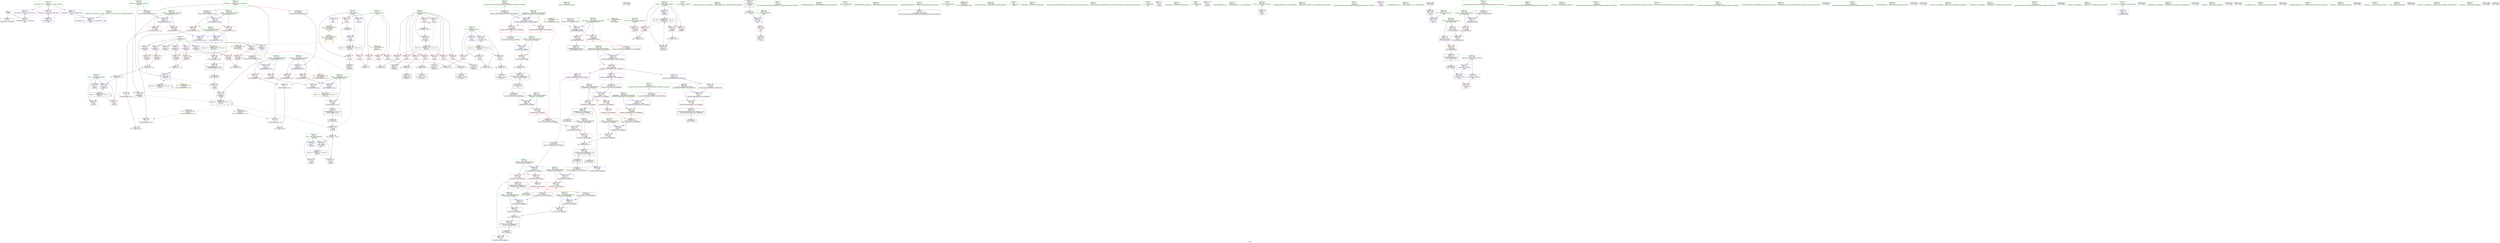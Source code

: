 digraph "SVFG" {
	label="SVFG";

	Node0x55816fcef150 [shape=record,color=grey,label="{NodeID: 0\nNullPtr}"];
	Node0x55816fcef150 -> Node0x55816fd12ad0[style=solid];
	Node0x55816fcef150 -> Node0x55816fd13f40[style=solid];
	Node0x55816fd240e0 [shape=record,color=grey,label="{NodeID: 360\n133 = Binary(128, 132, )\n}"];
	Node0x55816fd240e0 -> Node0x55816fd23f60[style=solid];
	Node0x55816fd135c0 [shape=record,color=red,label="{NodeID: 194\n428\<--422\n\<--__a.addr\n_ZStoRRSt13_Ios_FmtflagsS_\n}"];
	Node0x55816fd135c0 -> Node0x55816fd13830[style=solid];
	Node0x55816fd0fdf0 [shape=record,color=purple,label="{NodeID: 111\n104\<--11\narrayidx9\<--x\n_Z5solvev\n}"];
	Node0x55816fd0fdf0 -> Node0x55816fd17230[style=solid];
	Node0x55816fd0e7e0 [shape=record,color=green,label="{NodeID: 28\n55\<--56\nmaxReduce\<--maxReduce_field_insensitive\n_Z5solvev\n|{|<s2>5|<s3>6}}"];
	Node0x55816fd0e7e0 -> Node0x55816fd141e0[style=solid];
	Node0x55816fd0e7e0 -> Node0x55816fd145f0[style=solid];
	Node0x55816fd0e7e0:s2 -> Node0x55816fd534a0[style=solid,color=red];
	Node0x55816fd0e7e0:s3 -> Node0x55816fd53220[style=solid,color=red];
	Node0x55816fd1aac0 [shape=record,color=black,label="{NodeID: 388\nMR_14V_2 = PHI(MR_14V_4, MR_14V_1, )\npts\{62 \}\n}"];
	Node0x55816fd1aac0 -> Node0x55816fd14520[style=dashed];
	Node0x55816fd1aac0 -> Node0x55816fd1aac0[style=dashed];
	Node0x55816fd14d40 [shape=record,color=blue,label="{NodeID: 222\n190\<--207\nretval\<--\n_ZSt3maxIxERKT_S2_S2_\n}"];
	Node0x55816fd14d40 -> Node0x55816fd196c0[style=dashed];
	Node0x55816fd167a0 [shape=record,color=red,label="{NodeID: 139\n86\<--57\n\<--i\n_Z5solvev\n}"];
	Node0x55816fd167a0 -> Node0x55816fd24e60[style=solid];
	Node0x55816fd110d0 [shape=record,color=green,label="{NodeID: 56\n293\<--294\nclock\<--clock_field_insensitive\n}"];
	Node0x55816fd518e0 [shape=record,color=black,label="{NodeID: 499\n314 = PHI()\n}"];
	Node0x55816fd3a7a0 [shape=record,color=yellow,style=double,label="{NodeID: 416\n36V_1 = ENCHI(MR_36V_0)\npts\{252 \}\nFun[_Z4MAINv]}"];
	Node0x55816fd3a7a0 -> Node0x55816fd18340[style=dashed];
	Node0x55816fd1e290 [shape=record,color=blue,label="{NodeID: 250\n455\<--452\n__b.addr\<--__b\n_ZStorSt13_Ios_FmtflagsS_\n}"];
	Node0x55816fd1e290 -> Node0x55816fd13b70[style=dashed];
	Node0x55816fd17e60 [shape=record,color=red,label="{NodeID: 167\n225\<--217\n\<--__a.addr\n_ZSt3minIxERKT_S2_S2_\n}"];
	Node0x55816fd17e60 -> Node0x55816fd18270[style=solid];
	Node0x55816fd129d0 [shape=record,color=green,label="{NodeID: 84\n23\<--463\n_GLOBAL__sub_I_cgy4ever_0_1.cpp\<--_GLOBAL__sub_I_cgy4ever_0_1.cpp_field_insensitive\n}"];
	Node0x55816fd129d0 -> Node0x55816fd13e40[style=solid];
	Node0x55816fd0c680 [shape=record,color=green,label="{NodeID: 1\n7\<--1\n__dso_handle\<--dummyObj\nGlob }"];
	Node0x55816fd24260 [shape=record,color=grey,label="{NodeID: 361\n102 = Binary(101, 73, )\n}"];
	Node0x55816fd24260 -> Node0x55816fd12f40[style=solid];
	Node0x55816fd13690 [shape=record,color=red,label="{NodeID: 195\n434\<--422\n\<--__a.addr\n_ZStoRRSt13_Ios_FmtflagsS_\n}"];
	Node0x55816fd13690 -> Node0x55816fd10930[style=solid];
	Node0x55816fd13690 -> Node0x55816fd1df50[style=solid];
	Node0x55816fd0fec0 [shape=record,color=purple,label="{NodeID: 112\n111\<--11\narrayidx13\<--x\n_Z5solvev\n}"];
	Node0x55816fd0fec0 -> Node0x55816fd17300[style=solid];
	Node0x55816fd0e8b0 [shape=record,color=green,label="{NodeID: 29\n57\<--58\ni\<--i_field_insensitive\n_Z5solvev\n}"];
	Node0x55816fd0e8b0 -> Node0x55816fd16600[style=solid];
	Node0x55816fd0e8b0 -> Node0x55816fd166d0[style=solid];
	Node0x55816fd0e8b0 -> Node0x55816fd167a0[style=solid];
	Node0x55816fd0e8b0 -> Node0x55816fd142b0[style=solid];
	Node0x55816fd0e8b0 -> Node0x55816fd14380[style=solid];
	Node0x55816fd1afc0 [shape=record,color=black,label="{NodeID: 389\nMR_10V_3 = PHI(MR_10V_4, MR_10V_2, )\npts\{58 \}\n}"];
	Node0x55816fd1afc0 -> Node0x55816fd16600[style=dashed];
	Node0x55816fd1afc0 -> Node0x55816fd166d0[style=dashed];
	Node0x55816fd1afc0 -> Node0x55816fd167a0[style=dashed];
	Node0x55816fd1afc0 -> Node0x55816fd14380[style=dashed];
	Node0x55816fd14e10 [shape=record,color=blue,label="{NodeID: 223\n217\<--213\n__a.addr\<--__a\n_ZSt3minIxERKT_S2_S2_\n}"];
	Node0x55816fd14e10 -> Node0x55816fd17e60[style=dashed];
	Node0x55816fd14e10 -> Node0x55816fd17f30[style=dashed];
	Node0x55816fd16870 [shape=record,color=red,label="{NodeID: 140\n93\<--59\n\<--i2\n_Z5solvev\n}"];
	Node0x55816fd16870 -> Node0x55816fd258e0[style=solid];
	Node0x55816fd111d0 [shape=record,color=green,label="{NodeID: 57\n299\<--300\n_ZNSt8ios_base15sync_with_stdioEb\<--_ZNSt8ios_base15sync_with_stdioEb_field_insensitive\n}"];
	Node0x55816fd519b0 [shape=record,color=black,label="{NodeID: 500\n317 = PHI(250, )\n}"];
	Node0x55816fd519b0 -> Node0x55816fd1d3f0[style=solid];
	Node0x55816fd17f30 [shape=record,color=red,label="{NodeID: 168\n232\<--217\n\<--__a.addr\n_ZSt3minIxERKT_S2_S2_\n}"];
	Node0x55816fd17f30 -> Node0x55816fd15080[style=solid];
	Node0x55816fd12ad0 [shape=record,color=black,label="{NodeID: 85\n2\<--3\ndummyVal\<--dummyVal\n}"];
	Node0x55816fd0c710 [shape=record,color=green,label="{NodeID: 2\n9\<--1\n\<--dummyObj\nCan only get source location for instruction, argument, global var or function.}"];
	Node0x55816fd243e0 [shape=record,color=grey,label="{NodeID: 362\n158 = Binary(157, 156, )\n}"];
	Node0x55816fd243e0 -> Node0x55816fd14930[style=solid];
	Node0x55816fd13760 [shape=record,color=red,label="{NodeID: 196\n430\<--424\n\<--__b.addr\n_ZStoRRSt13_Ios_FmtflagsS_\n|{<s0>28}}"];
	Node0x55816fd13760:s0 -> Node0x55816fd52fa0[style=solid,color=red];
	Node0x55816fd0ff90 [shape=record,color=purple,label="{NodeID: 113\n115\<--11\narrayidx15\<--x\n_Z5solvev\n}"];
	Node0x55816fd0ff90 -> Node0x55816fd173d0[style=solid];
	Node0x55816fd0e980 [shape=record,color=green,label="{NodeID: 30\n59\<--60\ni2\<--i2_field_insensitive\n_Z5solvev\n}"];
	Node0x55816fd0e980 -> Node0x55816fd16870[style=solid];
	Node0x55816fd0e980 -> Node0x55816fd16940[style=solid];
	Node0x55816fd0e980 -> Node0x55816fd16a10[style=solid];
	Node0x55816fd0e980 -> Node0x55816fd16ae0[style=solid];
	Node0x55816fd0e980 -> Node0x55816fd16bb0[style=solid];
	Node0x55816fd0e980 -> Node0x55816fd16c80[style=solid];
	Node0x55816fd0e980 -> Node0x55816fd16d50[style=solid];
	Node0x55816fd0e980 -> Node0x55816fd16e20[style=solid];
	Node0x55816fd0e980 -> Node0x55816fd14450[style=solid];
	Node0x55816fd0e980 -> Node0x55816fd14790[style=solid];
	Node0x55816fd14ee0 [shape=record,color=blue,label="{NodeID: 224\n219\<--214\n__b.addr\<--__b\n_ZSt3minIxERKT_S2_S2_\n}"];
	Node0x55816fd14ee0 -> Node0x55816fd18000[style=dashed];
	Node0x55816fd14ee0 -> Node0x55816fd180d0[style=dashed];
	Node0x55816fd16940 [shape=record,color=red,label="{NodeID: 141\n97\<--59\n\<--i2\n_Z5solvev\n}"];
	Node0x55816fd16940 -> Node0x55816fd12e70[style=solid];
	Node0x55816fd112d0 [shape=record,color=green,label="{NodeID: 58\n302\<--303\n_ZSt5fixedRSt8ios_base\<--_ZSt5fixedRSt8ios_base_field_insensitive\n}"];
	Node0x55816fd51b20 [shape=record,color=black,label="{NodeID: 501\n336 = PHI(356, )\n}"];
	Node0x55816fd3a990 [shape=record,color=yellow,style=double,label="{NodeID: 418\n40V_1 = ENCHI(MR_40V_0)\npts\{10 120000 \}\nFun[_Z4MAINv]|{<s0>15|<s1>15}}"];
	Node0x55816fd3a990:s0 -> Node0x55816fd39720[style=dashed,color=red];
	Node0x55816fd3a990:s1 -> Node0x55816fd39e50[style=dashed,color=red];
	Node0x55816fd18000 [shape=record,color=red,label="{NodeID: 169\n223\<--219\n\<--__b.addr\n_ZSt3minIxERKT_S2_S2_\n}"];
	Node0x55816fd18000 -> Node0x55816fd181a0[style=solid];
	Node0x55816fd12bd0 [shape=record,color=black,label="{NodeID: 86\n250\<--9\n_Z4MAINv_ret\<--\n_Z4MAINv\n|{<s0>21}}"];
	Node0x55816fd12bd0:s0 -> Node0x55816fd519b0[style=solid,color=blue];
	Node0x55816fd0c9c0 [shape=record,color=green,label="{NodeID: 3\n13\<--1\n_ZSt3cin\<--dummyObj\nGlob }"];
	Node0x55816fd24560 [shape=record,color=grey,label="{NodeID: 363\n162 = Binary(161, 73, )\n}"];
	Node0x55816fd24560 -> Node0x55816fd14a00[style=solid];
	Node0x55816fd13830 [shape=record,color=red,label="{NodeID: 197\n429\<--428\n\<--\n_ZStoRRSt13_Ios_FmtflagsS_\n|{<s0>28}}"];
	Node0x55816fd13830:s0 -> Node0x55816fd52e60[style=solid,color=red];
	Node0x55816fd10060 [shape=record,color=purple,label="{NodeID: 114\n127\<--11\narrayidx20\<--x\n_Z5solvev\n}"];
	Node0x55816fd10060 -> Node0x55816fd17570[style=solid];
	Node0x55816fd0ea50 [shape=record,color=green,label="{NodeID: 31\n61\<--62\nref.tmp\<--ref.tmp_field_insensitive\n_Z5solvev\n|{|<s1>5}}"];
	Node0x55816fd0ea50 -> Node0x55816fd14520[style=solid];
	Node0x55816fd0ea50:s1 -> Node0x55816fd535e0[style=solid,color=red];
	Node0x55816fd14fb0 [shape=record,color=blue,label="{NodeID: 225\n215\<--229\nretval\<--\n_ZSt3minIxERKT_S2_S2_\n}"];
	Node0x55816fd14fb0 -> Node0x55816fd32f60[style=dashed];
	Node0x55816fd16a10 [shape=record,color=red,label="{NodeID: 142\n101\<--59\n\<--i2\n_Z5solvev\n}"];
	Node0x55816fd16a10 -> Node0x55816fd24260[style=solid];
	Node0x55816fd113d0 [shape=record,color=green,label="{NodeID: 59\n304\<--305\n_ZNSolsEPFRSt8ios_baseS0_E\<--_ZNSolsEPFRSt8ios_baseS0_E_field_insensitive\n}"];
	Node0x55816fd51c30 [shape=record,color=black,label="{NodeID: 502\n376 = PHI(410, )\n|{<s0>24}}"];
	Node0x55816fd51c30:s0 -> Node0x55816fd52d20[style=solid,color=red];
	Node0x55816fd180d0 [shape=record,color=red,label="{NodeID: 170\n229\<--219\n\<--__b.addr\n_ZSt3minIxERKT_S2_S2_\n}"];
	Node0x55816fd180d0 -> Node0x55816fd14fb0[style=solid];
	Node0x55816fd12ca0 [shape=record,color=black,label="{NodeID: 87\n34\<--35\n\<--_ZNSt8ios_base4InitD1Ev\nCan only get source location for instruction, argument, global var or function.}"];
	Node0x55816fd0ca50 [shape=record,color=green,label="{NodeID: 4\n14\<--1\n_ZSt4cout\<--dummyObj\nGlob }"];
	Node0x55816fd246e0 [shape=record,color=grey,label="{NodeID: 364\n125 = Binary(124, 73, )\n}"];
	Node0x55816fd246e0 -> Node0x55816fd131b0[style=solid];
	Node0x55816fd13900 [shape=record,color=red,label="{NodeID: 198\n446\<--440\n\<--__a.addr\n_ZStanSt13_Ios_FmtflagsS_\n}"];
	Node0x55816fd13900 -> Node0x55816fd24b60[style=solid];
	Node0x55816fd15440 [shape=record,color=purple,label="{NodeID: 115\n131\<--11\narrayidx22\<--x\n_Z5solvev\n}"];
	Node0x55816fd15440 -> Node0x55816fd17640[style=solid];
	Node0x55816fd0eb20 [shape=record,color=green,label="{NodeID: 32\n63\<--64\ni27\<--i27_field_insensitive\n_Z5solvev\n}"];
	Node0x55816fd0eb20 -> Node0x55816fd16ef0[style=solid];
	Node0x55816fd0eb20 -> Node0x55816fd16fc0[style=solid];
	Node0x55816fd0eb20 -> Node0x55816fd17090[style=solid];
	Node0x55816fd0eb20 -> Node0x55816fd14860[style=solid];
	Node0x55816fd0eb20 -> Node0x55816fd14a00[style=solid];
	Node0x55816fd3f190 [shape=record,color=yellow,style=double,label="{NodeID: 475\nRETMU(51V_2)\npts\{333 \}\nFun[_ZSt5fixedRSt8ios_base]}"];
	Node0x55816fd15080 [shape=record,color=blue,label="{NodeID: 226\n215\<--232\nretval\<--\n_ZSt3minIxERKT_S2_S2_\n}"];
	Node0x55816fd15080 -> Node0x55816fd32f60[style=dashed];
	Node0x55816fd16ae0 [shape=record,color=red,label="{NodeID: 143\n108\<--59\n\<--i2\n_Z5solvev\n}"];
	Node0x55816fd16ae0 -> Node0x55816fd24860[style=solid];
	Node0x55816fd114d0 [shape=record,color=green,label="{NodeID: 60\n308\<--309\n_ZSt12setprecisioni\<--_ZSt12setprecisioni_field_insensitive\n}"];
	Node0x55816fd51da0 [shape=record,color=black,label="{NodeID: 503\n380 = PHI(394, )\n}"];
	Node0x55816fd3abb0 [shape=record,color=yellow,style=double,label="{NodeID: 420\n8V_1 = ENCHI(MR_8V_0)\npts\{56 \}\nFun[_ZSt3maxIxERKT_S2_S2_]}"];
	Node0x55816fd3abb0 -> Node0x55816fd17bf0[style=dashed];
	Node0x55816fd181a0 [shape=record,color=red,label="{NodeID: 171\n224\<--223\n\<--\n_ZSt3minIxERKT_S2_S2_\n}"];
	Node0x55816fd181a0 -> Node0x55816fd24fe0[style=solid];
	Node0x55816fd12da0 [shape=record,color=black,label="{NodeID: 88\n80\<--79\nidxprom\<--\n_Z5solvev\n}"];
	Node0x55816fd0cae0 [shape=record,color=green,label="{NodeID: 5\n15\<--1\n.str\<--dummyObj\nGlob }"];
	Node0x55816fd24860 [shape=record,color=grey,label="{NodeID: 365\n109 = Binary(108, 73, )\n}"];
	Node0x55816fd24860 -> Node0x55816fd13010[style=solid];
	Node0x55816fd139d0 [shape=record,color=red,label="{NodeID: 199\n447\<--442\n\<--__b.addr\n_ZStanSt13_Ios_FmtflagsS_\n}"];
	Node0x55816fd139d0 -> Node0x55816fd24b60[style=solid];
	Node0x55816fd154d0 [shape=record,color=purple,label="{NodeID: 116\n152\<--11\narrayidx33\<--x\n_Z5solvev\n|{<s0>6}}"];
	Node0x55816fd154d0:s0 -> Node0x55816fd530e0[style=solid,color=red];
	Node0x55816fd0ebf0 [shape=record,color=green,label="{NodeID: 33\n66\<--67\n_ZNSirsERi\<--_ZNSirsERi_field_insensitive\n}"];
	Node0x55816fd15150 [shape=record,color=blue,label="{NodeID: 227\n253\<--73\ncaseID\<--\n_Z4MAINv\n}"];
	Node0x55816fd15150 -> Node0x55816fd32a60[style=dashed];
	Node0x55816fd16bb0 [shape=record,color=red,label="{NodeID: 144\n113\<--59\n\<--i2\n_Z5solvev\n}"];
	Node0x55816fd16bb0 -> Node0x55816fd130e0[style=solid];
	Node0x55816fd115d0 [shape=record,color=green,label="{NodeID: 61\n315\<--316\n_ZStlsIcSt11char_traitsIcEERSt13basic_ostreamIT_T0_ES6_St13_Setprecision\<--_ZStlsIcSt11char_traitsIcEERSt13basic_ostreamIT_T0_ES6_St13_Setprecision_field_insensitive\n}"];
	Node0x55816fd51eb0 [shape=record,color=black,label="{NodeID: 504\n385 = PHI(437, )\n|{<s0>26}}"];
	Node0x55816fd51eb0:s0 -> Node0x55816fd53860[style=solid,color=red];
	Node0x55816fd3acc0 [shape=record,color=yellow,style=double,label="{NodeID: 421\n14V_1 = ENCHI(MR_14V_0)\npts\{62 \}\nFun[_ZSt3maxIxERKT_S2_S2_]}"];
	Node0x55816fd3acc0 -> Node0x55816fd17cc0[style=dashed];
	Node0x55816fd18270 [shape=record,color=red,label="{NodeID: 172\n226\<--225\n\<--\n_ZSt3minIxERKT_S2_S2_\n}"];
	Node0x55816fd18270 -> Node0x55816fd24fe0[style=solid];
	Node0x55816fd12e70 [shape=record,color=black,label="{NodeID: 89\n98\<--97\nidxprom6\<--\n_Z5solvev\n}"];
	Node0x55816fd0cb70 [shape=record,color=green,label="{NodeID: 6\n17\<--1\n.str.1\<--dummyObj\nGlob }"];
	Node0x55816fd249e0 [shape=record,color=grey,label="{NodeID: 366\n140 = Binary(139, 73, )\n}"];
	Node0x55816fd249e0 -> Node0x55816fd14790[style=solid];
	Node0x55816fd13aa0 [shape=record,color=red,label="{NodeID: 200\n459\<--453\n\<--__a.addr\n_ZStorSt13_Ios_FmtflagsS_\n}"];
	Node0x55816fd13aa0 -> Node0x55816fd23960[style=solid];
	Node0x55816fd15560 [shape=record,color=purple,label="{NodeID: 117\n169\<--15\n\<--.str\n_Z5solvev\n}"];
	Node0x55816fd0ecf0 [shape=record,color=green,label="{NodeID: 34\n83\<--84\n_ZNSirsERx\<--_ZNSirsERx_field_insensitive\n}"];
	Node0x55816fd15220 [shape=record,color=blue,label="{NodeID: 228\n253\<--273\ncaseID\<--inc\n_Z4MAINv\n}"];
	Node0x55816fd15220 -> Node0x55816fd32a60[style=dashed];
	Node0x55816fd16c80 [shape=record,color=red,label="{NodeID: 145\n124\<--59\n\<--i2\n_Z5solvev\n}"];
	Node0x55816fd16c80 -> Node0x55816fd246e0[style=solid];
	Node0x55816fd116d0 [shape=record,color=green,label="{NodeID: 62\n332\<--333\n__base.addr\<--__base.addr_field_insensitive\n_ZSt5fixedRSt8ios_base\n}"];
	Node0x55816fd116d0 -> Node0x55816fd18820[style=solid];
	Node0x55816fd116d0 -> Node0x55816fd188f0[style=solid];
	Node0x55816fd116d0 -> Node0x55816fd1d4c0[style=solid];
	Node0x55816fd52020 [shape=record,color=black,label="{NodeID: 505\n389 = PHI(419, )\n}"];
	Node0x55816fd18340 [shape=record,color=red,label="{NodeID: 173\n259\<--251\n\<--TestCase\n_Z4MAINv\n}"];
	Node0x55816fd18340 -> Node0x55816fd25760[style=solid];
	Node0x55816fd12f40 [shape=record,color=black,label="{NodeID: 90\n103\<--102\nidxprom8\<--sub\n_Z5solvev\n}"];
	Node0x55816fd0d3b0 [shape=record,color=green,label="{NodeID: 7\n19\<--1\n.str.2\<--dummyObj\nGlob }"];
	Node0x55816fd24b60 [shape=record,color=grey,label="{NodeID: 367\n448 = Binary(446, 447, )\n}"];
	Node0x55816fd24b60 -> Node0x55816fd0f9e0[style=solid];
	Node0x55816fd13b70 [shape=record,color=red,label="{NodeID: 201\n460\<--455\n\<--__b.addr\n_ZStorSt13_Ios_FmtflagsS_\n}"];
	Node0x55816fd13b70 -> Node0x55816fd23960[style=solid];
	Node0x55816fd15630 [shape=record,color=purple,label="{NodeID: 118\n262\<--17\n\<--.str.1\n_Z4MAINv\n}"];
	Node0x55816fd0edf0 [shape=record,color=green,label="{NodeID: 35\n120\<--121\n_ZSt3maxIxERKT_S2_S2_\<--_ZSt3maxIxERKT_S2_S2__field_insensitive\n}"];
	Node0x55816fd152f0 [shape=record,color=blue,label="{NodeID: 229\n283\<--9\nretval\<--\nmain\n}"];
	Node0x55816fd16d50 [shape=record,color=red,label="{NodeID: 146\n129\<--59\n\<--i2\n_Z5solvev\n}"];
	Node0x55816fd16d50 -> Node0x55816fd13280[style=solid];
	Node0x55816fd117a0 [shape=record,color=green,label="{NodeID: 63\n339\<--340\n_ZNSt8ios_base4setfESt13_Ios_FmtflagsS0_\<--_ZNSt8ios_base4setfESt13_Ios_FmtflagsS0__field_insensitive\n}"];
	Node0x55816fd52130 [shape=record,color=black,label="{NodeID: 506\n406 = PHI(437, )\n}"];
	Node0x55816fd52130 -> Node0x55816fd1dc10[style=solid];
	Node0x55816fd18410 [shape=record,color=red,label="{NodeID: 174\n258\<--253\n\<--caseID\n_Z4MAINv\n}"];
	Node0x55816fd18410 -> Node0x55816fd25760[style=solid];
	Node0x55816fd13010 [shape=record,color=black,label="{NodeID: 91\n110\<--109\nidxprom12\<--sub11\n_Z5solvev\n}"];
	Node0x55816fd0d440 [shape=record,color=green,label="{NodeID: 8\n22\<--1\n\<--dummyObj\nCan only get source location for instruction, argument, global var or function.}"];
	Node0x55816fd24ce0 [shape=record,color=grey,label="{NodeID: 368\n273 = Binary(272, 73, )\n}"];
	Node0x55816fd24ce0 -> Node0x55816fd15220[style=solid];
	Node0x55816fd13c40 [shape=record,color=blue,label="{NodeID: 202\n8\<--9\nn\<--\nGlob }"];
	Node0x55816fd13c40 -> Node0x55816fd3b040[style=dashed];
	Node0x55816fd15700 [shape=record,color=purple,label="{NodeID: 119\n268\<--19\n\<--.str.2\n_Z4MAINv\n}"];
	Node0x55816fd0eef0 [shape=record,color=green,label="{NodeID: 36\n154\<--155\n_ZSt3minIxERKT_S2_S2_\<--_ZSt3minIxERKT_S2_S2__field_insensitive\n}"];
	Node0x55816fd1d2d0 [shape=record,color=blue,label="{NodeID: 230\n285\<--295\nstart\<--conv\nmain\n}"];
	Node0x55816fd16e20 [shape=record,color=red,label="{NodeID: 147\n139\<--59\n\<--i2\n_Z5solvev\n}"];
	Node0x55816fd16e20 -> Node0x55816fd249e0[style=solid];
	Node0x55816fd118a0 [shape=record,color=green,label="{NodeID: 64\n345\<--346\nretval\<--retval_field_insensitive\n_ZSt12setprecisioni\n}"];
	Node0x55816fd118a0 -> Node0x55816fd15c40[style=solid];
	Node0x55816fd118a0 -> Node0x55816fd15d10[style=solid];
	Node0x55816fd522a0 [shape=record,color=black,label="{NodeID: 507\n431 = PHI(450, )\n}"];
	Node0x55816fd522a0 -> Node0x55816fd1df50[style=solid];
	Node0x55816fd184e0 [shape=record,color=red,label="{NodeID: 175\n264\<--253\n\<--caseID\n_Z4MAINv\n}"];
	Node0x55816fd130e0 [shape=record,color=black,label="{NodeID: 92\n114\<--113\nidxprom14\<--\n_Z5solvev\n}"];
	Node0x55816fd0d540 [shape=record,color=green,label="{NodeID: 9\n69\<--1\n\<--dummyObj\nCan only get source location for instruction, argument, global var or function.}"];
	Node0x55816fd24e60 [shape=record,color=grey,label="{NodeID: 369\n87 = Binary(86, 73, )\n}"];
	Node0x55816fd24e60 -> Node0x55816fd14380[style=solid];
	Node0x55816fd13d40 [shape=record,color=blue,label="{NodeID: 203\n467\<--22\nllvm.global_ctors_0\<--\nGlob }"];
	Node0x55816fd157d0 [shape=record,color=purple,label="{NodeID: 120\n467\<--21\nllvm.global_ctors_0\<--llvm.global_ctors\nGlob }"];
	Node0x55816fd157d0 -> Node0x55816fd13d40[style=solid];
	Node0x55816fd0eff0 [shape=record,color=green,label="{NodeID: 37\n167\<--168\n_ZNSolsEx\<--_ZNSolsEx_field_insensitive\n}"];
	Node0x55816fd1d360 [shape=record,color=blue,label="{NodeID: 231\n310\<--306\ncoerce.dive\<--call3\nmain\n}"];
	Node0x55816fd1d360 -> Node0x55816fd18750[style=dashed];
	Node0x55816fd16ef0 [shape=record,color=red,label="{NodeID: 148\n145\<--63\n\<--i27\n_Z5solvev\n}"];
	Node0x55816fd16ef0 -> Node0x55816fd25460[style=solid];
	Node0x55816fd11970 [shape=record,color=green,label="{NodeID: 65\n347\<--348\n__n.addr\<--__n.addr_field_insensitive\n_ZSt12setprecisioni\n}"];
	Node0x55816fd11970 -> Node0x55816fd189c0[style=solid];
	Node0x55816fd11970 -> Node0x55816fd1d590[style=solid];
	Node0x55816fd523e0 [shape=record,color=black,label="{NodeID: 508\n438 = PHI(383, 404, )\n0th arg _ZStanSt13_Ios_FmtflagsS_ }"];
	Node0x55816fd523e0 -> Node0x55816fd1e020[style=solid];
	Node0x55816fd3b040 [shape=record,color=yellow,style=double,label="{NodeID: 425\n40V_1 = ENCHI(MR_40V_0)\npts\{10 120000 \}\nFun[main]|{<s0>21}}"];
	Node0x55816fd3b040:s0 -> Node0x55816fd3a990[style=dashed,color=red];
	Node0x55816fd185b0 [shape=record,color=red,label="{NodeID: 176\n272\<--253\n\<--caseID\n_Z4MAINv\n}"];
	Node0x55816fd185b0 -> Node0x55816fd24ce0[style=solid];
	Node0x55816fd131b0 [shape=record,color=black,label="{NodeID: 93\n126\<--125\nidxprom19\<--sub18\n_Z5solvev\n}"];
	Node0x55816fd0d640 [shape=record,color=green,label="{NodeID: 10\n73\<--1\n\<--dummyObj\nCan only get source location for instruction, argument, global var or function.}"];
	Node0x55816fd24fe0 [shape=record,color=grey,label="{NodeID: 370\n227 = cmp(224, 226, )\n}"];
	Node0x55816fd13e40 [shape=record,color=blue,label="{NodeID: 204\n468\<--23\nllvm.global_ctors_1\<--_GLOBAL__sub_I_cgy4ever_0_1.cpp\nGlob }"];
	Node0x55816fd158a0 [shape=record,color=purple,label="{NodeID: 121\n468\<--21\nllvm.global_ctors_1\<--llvm.global_ctors\nGlob }"];
	Node0x55816fd158a0 -> Node0x55816fd13e40[style=solid];
	Node0x55816fd0f0f0 [shape=record,color=green,label="{NodeID: 38\n171\<--172\n_ZStlsISt11char_traitsIcEERSt13basic_ostreamIcT_ES5_PKc\<--_ZStlsISt11char_traitsIcEERSt13basic_ostreamIcT_ES5_PKc_field_insensitive\n}"];
	Node0x55816fd39720 [shape=record,color=yellow,style=double,label="{NodeID: 398\n2V_1 = ENCHI(MR_2V_0)\npts\{10 \}\nFun[_Z5solvev]}"];
	Node0x55816fd39720 -> Node0x55816fd16050[style=dashed];
	Node0x55816fd39720 -> Node0x55816fd16120[style=dashed];
	Node0x55816fd39720 -> Node0x55816fd161f0[style=dashed];
	Node0x55816fd1d3f0 [shape=record,color=blue,label="{NodeID: 232\n289\<--317\nret\<--call6\nmain\n}"];
	Node0x55816fd1d3f0 -> Node0x55816fd18680[style=dashed];
	Node0x55816fd16fc0 [shape=record,color=red,label="{NodeID: 149\n149\<--63\n\<--i27\n_Z5solvev\n}"];
	Node0x55816fd16fc0 -> Node0x55816fd23de0[style=solid];
	Node0x55816fd11a40 [shape=record,color=green,label="{NodeID: 66\n360\<--361\nthis.addr\<--this.addr_field_insensitive\n_ZNSt8ios_base4setfESt13_Ios_FmtflagsS0_\n}"];
	Node0x55816fd11a40 -> Node0x55816fd18b60[style=solid];
	Node0x55816fd11a40 -> Node0x55816fd1d730[style=solid];
	Node0x55816fd525f0 [shape=record,color=black,label="{NodeID: 509\n439 = PHI(384, 405, )\n1st arg _ZStanSt13_Ios_FmtflagsS_ }"];
	Node0x55816fd525f0 -> Node0x55816fd1e0f0[style=solid];
	Node0x55816fd18680 [shape=record,color=red,label="{NodeID: 177\n319\<--289\n\<--ret\nmain\n}"];
	Node0x55816fd18680 -> Node0x55816fd10450[style=solid];
	Node0x55816fd13280 [shape=record,color=black,label="{NodeID: 94\n130\<--129\nidxprom21\<--\n_Z5solvev\n}"];
	Node0x55816fd0d740 [shape=record,color=green,label="{NodeID: 11\n91\<--1\n\<--dummyObj\nCan only get source location for instruction, argument, global var or function.}"];
	Node0x55816fd25160 [shape=record,color=grey,label="{NodeID: 371\n106 = cmp(100, 105, )\n}"];
	Node0x55816fd13f40 [shape=record,color=blue, style = dotted,label="{NodeID: 205\n469\<--3\nllvm.global_ctors_2\<--dummyVal\nGlob }"];
	Node0x55816fd159a0 [shape=record,color=purple,label="{NodeID: 122\n469\<--21\nllvm.global_ctors_2\<--llvm.global_ctors\nGlob }"];
	Node0x55816fd159a0 -> Node0x55816fd13f40[style=solid];
	Node0x55816fd0f1f0 [shape=record,color=green,label="{NodeID: 39\n176\<--177\n_ZSt4endlIcSt11char_traitsIcEERSt13basic_ostreamIT_T0_ES6_\<--_ZSt4endlIcSt11char_traitsIcEERSt13basic_ostreamIT_T0_ES6__field_insensitive\n}"];
	Node0x55816fd4e510 [shape=record,color=black,label="{NodeID: 482\n65 = PHI()\n}"];
	Node0x55816fd1d4c0 [shape=record,color=blue,label="{NodeID: 233\n332\<--331\n__base.addr\<--__base\n_ZSt5fixedRSt8ios_base\n}"];
	Node0x55816fd1d4c0 -> Node0x55816fd18820[style=dashed];
	Node0x55816fd1d4c0 -> Node0x55816fd188f0[style=dashed];
	Node0x55816fd17090 [shape=record,color=red,label="{NodeID: 150\n161\<--63\n\<--i27\n_Z5solvev\n}"];
	Node0x55816fd17090 -> Node0x55816fd24560[style=solid];
	Node0x55816fd11b10 [shape=record,color=green,label="{NodeID: 67\n362\<--363\n__fmtfl.addr\<--__fmtfl.addr_field_insensitive\n_ZNSt8ios_base4setfESt13_Ios_FmtflagsS0_\n}"];
	Node0x55816fd11b10 -> Node0x55816fd18c30[style=solid];
	Node0x55816fd11b10 -> Node0x55816fd1d800[style=solid];
	Node0x55816fd52770 [shape=record,color=black,label="{NodeID: 510\n344 = PHI(307, )\n0th arg _ZSt12setprecisioni }"];
	Node0x55816fd52770 -> Node0x55816fd1d590[style=solid];
	Node0x55816fd18750 [shape=record,color=red,label="{NodeID: 178\n313\<--312\n\<--coerce.dive4\nmain\n}"];
	Node0x55816fd13350 [shape=record,color=black,label="{NodeID: 95\n151\<--150\nidxprom32\<--sub31\n_Z5solvev\n}"];
	Node0x55816fd0d840 [shape=record,color=green,label="{NodeID: 12\n298\<--1\n\<--dummyObj\nCan only get source location for instruction, argument, global var or function.}"];
	Node0x55816fd252e0 [shape=record,color=grey,label="{NodeID: 372\n77 = cmp(75, 76, )\n}"];
	Node0x55816fd14040 [shape=record,color=blue,label="{NodeID: 206\n51\<--69\nway1\<--\n_Z5solvev\n}"];
	Node0x55816fd14040 -> Node0x55816fd19bc0[style=dashed];
	Node0x55816fd15aa0 [shape=record,color=purple,label="{NodeID: 123\n310\<--287\ncoerce.dive\<--agg.tmp\nmain\n}"];
	Node0x55816fd15aa0 -> Node0x55816fd1d360[style=solid];
	Node0x55816fd0f2f0 [shape=record,color=green,label="{NodeID: 40\n178\<--179\n_ZNSolsEPFRSoS_E\<--_ZNSolsEPFRSoS_E_field_insensitive\n}"];
	Node0x55816f906180 [shape=record,color=black,label="{NodeID: 483\n82 = PHI()\n}"];
	Node0x55816fd1d590 [shape=record,color=blue,label="{NodeID: 234\n347\<--344\n__n.addr\<--__n\n_ZSt12setprecisioni\n}"];
	Node0x55816fd1d590 -> Node0x55816fd189c0[style=dashed];
	Node0x55816fd17160 [shape=record,color=red,label="{NodeID: 151\n100\<--99\n\<--arrayidx7\n_Z5solvev\n}"];
	Node0x55816fd17160 -> Node0x55816fd25160[style=solid];
	Node0x55816fd11be0 [shape=record,color=green,label="{NodeID: 68\n364\<--365\n__mask.addr\<--__mask.addr_field_insensitive\n_ZNSt8ios_base4setfESt13_Ios_FmtflagsS0_\n}"];
	Node0x55816fd11be0 -> Node0x55816fd18d00[style=solid];
	Node0x55816fd11be0 -> Node0x55816fd18dd0[style=solid];
	Node0x55816fd11be0 -> Node0x55816fd1d8d0[style=solid];
	Node0x55816fd52880 [shape=record,color=black,label="{NodeID: 511\n357 = PHI(335, )\n0th arg _ZNSt8ios_base4setfESt13_Ios_FmtflagsS0_ }"];
	Node0x55816fd52880 -> Node0x55816fd1d730[style=solid];
	Node0x55816fd18820 [shape=record,color=red,label="{NodeID: 179\n335\<--332\n\<--__base.addr\n_ZSt5fixedRSt8ios_base\n|{<s0>22}}"];
	Node0x55816fd18820:s0 -> Node0x55816fd52880[style=solid,color=red];
	Node0x55816fd101e0 [shape=record,color=black,label="{NodeID: 96\n187\<--210\n_ZSt3maxIxERKT_S2_S2__ret\<--\n_ZSt3maxIxERKT_S2_S2_\n|{<s0>5}}"];
	Node0x55816fd101e0:s0 -> Node0x55816fd509b0[style=solid,color=blue];
	Node0x55816fd0d940 [shape=record,color=green,label="{NodeID: 13\n307\<--1\n\<--dummyObj\nCan only get source location for instruction, argument, global var or function.|{<s0>19}}"];
	Node0x55816fd0d940:s0 -> Node0x55816fd52770[style=solid,color=red];
	Node0x55816fd25460 [shape=record,color=grey,label="{NodeID: 373\n147 = cmp(145, 146, )\n}"];
	Node0x55816fd14110 [shape=record,color=blue,label="{NodeID: 207\n53\<--69\nway2\<--\n_Z5solvev\n}"];
	Node0x55816fd14110 -> Node0x55816fcfc810[style=dashed];
	Node0x55816fd15b70 [shape=record,color=purple,label="{NodeID: 124\n312\<--287\ncoerce.dive4\<--agg.tmp\nmain\n}"];
	Node0x55816fd15b70 -> Node0x55816fd18750[style=solid];
	Node0x55816fd0f3f0 [shape=record,color=green,label="{NodeID: 41\n190\<--191\nretval\<--retval_field_insensitive\n_ZSt3maxIxERKT_S2_S2_\n}"];
	Node0x55816fd0f3f0 -> Node0x55816fd177e0[style=solid];
	Node0x55816fd0f3f0 -> Node0x55816fd14c70[style=solid];
	Node0x55816fd0f3f0 -> Node0x55816fd14d40[style=solid];
	Node0x55816fd508b0 [shape=record,color=black,label="{NodeID: 484\n33 = PHI()\n}"];
	Node0x55816fd1d660 [shape=record,color=blue,label="{NodeID: 235\n350\<--351\n_M_n\<--\n_ZSt12setprecisioni\n}"];
	Node0x55816fd1d660 -> Node0x55816fd18a90[style=dashed];
	Node0x55816fd17230 [shape=record,color=red,label="{NodeID: 152\n105\<--104\n\<--arrayidx9\n_Z5solvev\n}"];
	Node0x55816fd17230 -> Node0x55816fd25160[style=solid];
	Node0x55816fd11cb0 [shape=record,color=green,label="{NodeID: 69\n366\<--367\n__old\<--__old_field_insensitive\n_ZNSt8ios_base4setfESt13_Ios_FmtflagsS0_\n}"];
	Node0x55816fd11cb0 -> Node0x55816fd18ea0[style=solid];
	Node0x55816fd11cb0 -> Node0x55816fd1d9a0[style=solid];
	Node0x55816fd52990 [shape=record,color=black,label="{NodeID: 512\n358 = PHI(337, )\n1st arg _ZNSt8ios_base4setfESt13_Ios_FmtflagsS0_ }"];
	Node0x55816fd52990 -> Node0x55816fd1d800[style=solid];
	Node0x55816fd188f0 [shape=record,color=red,label="{NodeID: 180\n341\<--332\n\<--__base.addr\n_ZSt5fixedRSt8ios_base\n}"];
	Node0x55816fd188f0 -> Node0x55816fd10520[style=solid];
	Node0x55816fd102b0 [shape=record,color=black,label="{NodeID: 97\n212\<--235\n_ZSt3minIxERKT_S2_S2__ret\<--\n_ZSt3minIxERKT_S2_S2_\n|{<s0>6}}"];
	Node0x55816fd102b0:s0 -> Node0x55816fd50ba0[style=solid,color=blue];
	Node0x55816fd0da40 [shape=record,color=green,label="{NodeID: 14\n337\<--1\n\<--dummyObj\nCan only get source location for instruction, argument, global var or function.|{<s0>22}}"];
	Node0x55816fd0da40:s0 -> Node0x55816fd52990[style=solid,color=red];
	Node0x55816fd255e0 [shape=record,color=grey,label="{NodeID: 374\n202 = cmp(199, 201, )\n}"];
	Node0x55816fd141e0 [shape=record,color=blue,label="{NodeID: 208\n55\<--69\nmaxReduce\<--\n_Z5solvev\n}"];
	Node0x55816fd141e0 -> Node0x55816fd1a0c0[style=dashed];
	Node0x55816fd15c40 [shape=record,color=purple,label="{NodeID: 125\n350\<--345\n_M_n\<--retval\n_ZSt12setprecisioni\n}"];
	Node0x55816fd15c40 -> Node0x55816fd1d660[style=solid];
	Node0x55816fd0f4c0 [shape=record,color=green,label="{NodeID: 42\n192\<--193\n__a.addr\<--__a.addr_field_insensitive\n_ZSt3maxIxERKT_S2_S2_\n}"];
	Node0x55816fd0f4c0 -> Node0x55816fd178b0[style=solid];
	Node0x55816fd0f4c0 -> Node0x55816fd17980[style=solid];
	Node0x55816fd0f4c0 -> Node0x55816fd14ad0[style=solid];
	Node0x55816fd509b0 [shape=record,color=black,label="{NodeID: 485\n119 = PHI(187, )\n}"];
	Node0x55816fd509b0 -> Node0x55816fd174a0[style=solid];
	Node0x55816fd1d730 [shape=record,color=blue,label="{NodeID: 236\n360\<--357\nthis.addr\<--this\n_ZNSt8ios_base4setfESt13_Ios_FmtflagsS0_\n}"];
	Node0x55816fd1d730 -> Node0x55816fd18b60[style=dashed];
	Node0x55816fd17300 [shape=record,color=red,label="{NodeID: 153\n112\<--111\n\<--arrayidx13\n_Z5solvev\n}"];
	Node0x55816fd17300 -> Node0x55816fd23c60[style=solid];
	Node0x55816fd11d80 [shape=record,color=green,label="{NodeID: 70\n377\<--378\n_ZStcoSt13_Ios_Fmtflags\<--_ZStcoSt13_Ios_Fmtflags_field_insensitive\n}"];
	Node0x55816fd52aa0 [shape=record,color=black,label="{NodeID: 513\n359 = PHI(338, )\n2nd arg _ZNSt8ios_base4setfESt13_Ios_FmtflagsS0_ }"];
	Node0x55816fd52aa0 -> Node0x55816fd1d8d0[style=solid];
	Node0x55816fd189c0 [shape=record,color=red,label="{NodeID: 181\n351\<--347\n\<--__n.addr\n_ZSt12setprecisioni\n}"];
	Node0x55816fd189c0 -> Node0x55816fd1d660[style=solid];
	Node0x55816fd10380 [shape=record,color=black,label="{NodeID: 98\n295\<--292\nconv\<--call\nmain\n}"];
	Node0x55816fd10380 -> Node0x55816fd1d2d0[style=solid];
	Node0x55816fd0db40 [shape=record,color=green,label="{NodeID: 15\n338\<--1\n\<--dummyObj\nCan only get source location for instruction, argument, global var or function.|{<s0>22}}"];
	Node0x55816fd0db40:s0 -> Node0x55816fd52aa0[style=solid,color=red];
	Node0x55816fd25760 [shape=record,color=grey,label="{NodeID: 375\n260 = cmp(258, 259, )\n}"];
	Node0x55816fd142b0 [shape=record,color=blue,label="{NodeID: 209\n57\<--73\ni\<--\n_Z5solvev\n}"];
	Node0x55816fd142b0 -> Node0x55816fd1afc0[style=dashed];
	Node0x55816fd15d10 [shape=record,color=purple,label="{NodeID: 126\n353\<--345\ncoerce.dive\<--retval\n_ZSt12setprecisioni\n}"];
	Node0x55816fd15d10 -> Node0x55816fd18a90[style=solid];
	Node0x55816fd0f590 [shape=record,color=green,label="{NodeID: 43\n194\<--195\n__b.addr\<--__b.addr_field_insensitive\n_ZSt3maxIxERKT_S2_S2_\n}"];
	Node0x55816fd0f590 -> Node0x55816fd17a50[style=solid];
	Node0x55816fd0f590 -> Node0x55816fd17b20[style=solid];
	Node0x55816fd0f590 -> Node0x55816fd14ba0[style=solid];
	Node0x55816fd50ba0 [shape=record,color=black,label="{NodeID: 486\n153 = PHI(212, )\n}"];
	Node0x55816fd50ba0 -> Node0x55816fd17710[style=solid];
	Node0x55816fd1d800 [shape=record,color=blue,label="{NodeID: 237\n362\<--358\n__fmtfl.addr\<--__fmtfl\n_ZNSt8ios_base4setfESt13_Ios_FmtflagsS0_\n}"];
	Node0x55816fd1d800 -> Node0x55816fd18c30[style=dashed];
	Node0x55816fd173d0 [shape=record,color=red,label="{NodeID: 154\n116\<--115\n\<--arrayidx15\n_Z5solvev\n}"];
	Node0x55816fd173d0 -> Node0x55816fd23c60[style=solid];
	Node0x55816fd11e80 [shape=record,color=green,label="{NodeID: 71\n381\<--382\n_ZStaNRSt13_Ios_FmtflagsS_\<--_ZStaNRSt13_Ios_FmtflagsS__field_insensitive\n}"];
	Node0x55816fd52be0 [shape=record,color=black,label="{NodeID: 514\n395 = PHI(379, )\n0th arg _ZStaNRSt13_Ios_FmtflagsS_ }"];
	Node0x55816fd52be0 -> Node0x55816fd1da70[style=solid];
	Node0x55816fd18a90 [shape=record,color=red,label="{NodeID: 182\n354\<--353\n\<--coerce.dive\n_ZSt12setprecisioni\n}"];
	Node0x55816fd18a90 -> Node0x55816fd105f0[style=solid];
	Node0x55816fd10450 [shape=record,color=black,label="{NodeID: 99\n282\<--319\nmain_ret\<--\nmain\n}"];
	Node0x55816fd0dc40 [shape=record,color=green,label="{NodeID: 16\n417\<--1\n\<--dummyObj\nCan only get source location for instruction, argument, global var or function.}"];
	Node0x55816fd258e0 [shape=record,color=grey,label="{NodeID: 376\n95 = cmp(93, 94, )\n}"];
	Node0x55816fd14380 [shape=record,color=blue,label="{NodeID: 210\n57\<--87\ni\<--inc\n_Z5solvev\n}"];
	Node0x55816fd14380 -> Node0x55816fd1afc0[style=dashed];
	Node0x55816fd15de0 [shape=record,color=purple,label="{NodeID: 127\n372\<--371\n_M_flags\<--this1\n_ZNSt8ios_base4setfESt13_Ios_FmtflagsS0_\n}"];
	Node0x55816fd15de0 -> Node0x55816fd18f70[style=solid];
	Node0x55816fd0f660 [shape=record,color=green,label="{NodeID: 44\n215\<--216\nretval\<--retval_field_insensitive\n_ZSt3minIxERKT_S2_S2_\n}"];
	Node0x55816fd0f660 -> Node0x55816fd17d90[style=solid];
	Node0x55816fd0f660 -> Node0x55816fd14fb0[style=solid];
	Node0x55816fd0f660 -> Node0x55816fd15080[style=solid];
	Node0x55816fd50ca0 [shape=record,color=black,label="{NodeID: 487\n166 = PHI()\n}"];
	Node0x55816fd1d8d0 [shape=record,color=blue,label="{NodeID: 238\n364\<--359\n__mask.addr\<--__mask\n_ZNSt8ios_base4setfESt13_Ios_FmtflagsS0_\n}"];
	Node0x55816fd1d8d0 -> Node0x55816fd18d00[style=dashed];
	Node0x55816fd1d8d0 -> Node0x55816fd18dd0[style=dashed];
	Node0x55816fd174a0 [shape=record,color=red,label="{NodeID: 155\n122\<--119\n\<--call17\n_Z5solvev\n}"];
	Node0x55816fd174a0 -> Node0x55816fd145f0[style=solid];
	Node0x55816fd11f80 [shape=record,color=green,label="{NodeID: 72\n386\<--387\n_ZStanSt13_Ios_FmtflagsS_\<--_ZStanSt13_Ios_FmtflagsS__field_insensitive\n}"];
	Node0x55816fd52d20 [shape=record,color=black,label="{NodeID: 515\n396 = PHI(376, )\n1st arg _ZStaNRSt13_Ios_FmtflagsS_ }"];
	Node0x55816fd52d20 -> Node0x55816fd1db40[style=solid];
	Node0x55816fd33b50 [shape=record,color=yellow,style=double,label="{NodeID: 432\n51V_1 = ENCHI(MR_51V_0)\npts\{333 \}\nFun[_ZSt5fixedRSt8ios_base]}"];
	Node0x55816fd33b50 -> Node0x55816fd1d4c0[style=dashed];
	Node0x55816fd18b60 [shape=record,color=red,label="{NodeID: 183\n371\<--360\nthis1\<--this.addr\n_ZNSt8ios_base4setfESt13_Ios_FmtflagsS0_\n}"];
	Node0x55816fd18b60 -> Node0x55816fd15de0[style=solid];
	Node0x55816fd18b60 -> Node0x55816fd15eb0[style=solid];
	Node0x55816fd18b60 -> Node0x55816fd15f80[style=solid];
	Node0x55816fd10520 [shape=record,color=black,label="{NodeID: 100\n330\<--341\n_ZSt5fixedRSt8ios_base_ret\<--\n_ZSt5fixedRSt8ios_base\n}"];
	Node0x55816fd0dd40 [shape=record,color=green,label="{NodeID: 17\n4\<--6\n_ZStL8__ioinit\<--_ZStL8__ioinit_field_insensitive\nGlob }"];
	Node0x55816fd0dd40 -> Node0x55816fd0fb80[style=solid];
	Node0x55816fcfc810 [shape=record,color=black,label="{NodeID: 377\nMR_6V_3 = PHI(MR_6V_4, MR_6V_2, )\npts\{54 \}\n}"];
	Node0x55816fcfc810 -> Node0x55816fd16460[style=dashed];
	Node0x55816fcfc810 -> Node0x55816fd16530[style=dashed];
	Node0x55816fcfc810 -> Node0x55816fd14930[style=dashed];
	Node0x55816fd14450 [shape=record,color=blue,label="{NodeID: 211\n59\<--91\ni2\<--\n_Z5solvev\n}"];
	Node0x55816fd14450 -> Node0x55816fd1a5c0[style=dashed];
	Node0x55816fd15eb0 [shape=record,color=purple,label="{NodeID: 128\n379\<--371\n_M_flags2\<--this1\n_ZNSt8ios_base4setfESt13_Ios_FmtflagsS0_\n|{<s0>24}}"];
	Node0x55816fd15eb0:s0 -> Node0x55816fd52be0[style=solid,color=red];
	Node0x55816fd0f730 [shape=record,color=green,label="{NodeID: 45\n217\<--218\n__a.addr\<--__a.addr_field_insensitive\n_ZSt3minIxERKT_S2_S2_\n}"];
	Node0x55816fd0f730 -> Node0x55816fd17e60[style=solid];
	Node0x55816fd0f730 -> Node0x55816fd17f30[style=solid];
	Node0x55816fd0f730 -> Node0x55816fd14e10[style=solid];
	Node0x55816fd50d70 [shape=record,color=black,label="{NodeID: 488\n170 = PHI()\n}"];
	Node0x55816fd1d9a0 [shape=record,color=blue,label="{NodeID: 239\n366\<--373\n__old\<--\n_ZNSt8ios_base4setfESt13_Ios_FmtflagsS0_\n}"];
	Node0x55816fd1d9a0 -> Node0x55816fd18ea0[style=dashed];
	Node0x55816fd17570 [shape=record,color=red,label="{NodeID: 156\n128\<--127\n\<--arrayidx20\n_Z5solvev\n}"];
	Node0x55816fd17570 -> Node0x55816fd240e0[style=solid];
	Node0x55816fd12080 [shape=record,color=green,label="{NodeID: 73\n390\<--391\n_ZStoRRSt13_Ios_FmtflagsS_\<--_ZStoRRSt13_Ios_FmtflagsS__field_insensitive\n}"];
	Node0x55816fd52e60 [shape=record,color=black,label="{NodeID: 516\n451 = PHI(429, )\n0th arg _ZStorSt13_Ios_FmtflagsS_ }"];
	Node0x55816fd52e60 -> Node0x55816fd1e1c0[style=solid];
	Node0x55816fd18c30 [shape=record,color=red,label="{NodeID: 184\n383\<--362\n\<--__fmtfl.addr\n_ZNSt8ios_base4setfESt13_Ios_FmtflagsS0_\n|{<s0>25}}"];
	Node0x55816fd18c30:s0 -> Node0x55816fd523e0[style=solid,color=red];
	Node0x55816fd105f0 [shape=record,color=black,label="{NodeID: 101\n343\<--354\n_ZSt12setprecisioni_ret\<--\n_ZSt12setprecisioni\n|{<s0>19}}"];
	Node0x55816fd105f0:s0 -> Node0x55816fd51710[style=solid,color=blue];
	Node0x55816fd0de40 [shape=record,color=green,label="{NodeID: 18\n8\<--10\nn\<--n_field_insensitive\nGlob }"];
	Node0x55816fd0de40 -> Node0x55816fd16050[style=solid];
	Node0x55816fd0de40 -> Node0x55816fd16120[style=solid];
	Node0x55816fd0de40 -> Node0x55816fd161f0[style=solid];
	Node0x55816fd0de40 -> Node0x55816fd13c40[style=solid];
	Node0x55816fcfcd10 [shape=record,color=black,label="{NodeID: 378\nMR_16V_3 = PHI(MR_16V_4, MR_16V_2, )\npts\{64 \}\n}"];
	Node0x55816fcfcd10 -> Node0x55816fd16ef0[style=dashed];
	Node0x55816fcfcd10 -> Node0x55816fd16fc0[style=dashed];
	Node0x55816fcfcd10 -> Node0x55816fd17090[style=dashed];
	Node0x55816fcfcd10 -> Node0x55816fd14a00[style=dashed];
	Node0x55816fd14520 [shape=record,color=blue,label="{NodeID: 212\n61\<--117\nref.tmp\<--sub16\n_Z5solvev\n|{|<s2>5}}"];
	Node0x55816fd14520 -> Node0x55816fd174a0[style=dashed];
	Node0x55816fd14520 -> Node0x55816fd1aac0[style=dashed];
	Node0x55816fd14520:s2 -> Node0x55816fd3acc0[style=dashed,color=red];
	Node0x55816fd15f80 [shape=record,color=purple,label="{NodeID: 129\n388\<--371\n_M_flags5\<--this1\n_ZNSt8ios_base4setfESt13_Ios_FmtflagsS0_\n|{<s0>26}}"];
	Node0x55816fd15f80:s0 -> Node0x55816fd53720[style=solid,color=red];
	Node0x55816fd0f800 [shape=record,color=green,label="{NodeID: 46\n219\<--220\n__b.addr\<--__b.addr_field_insensitive\n_ZSt3minIxERKT_S2_S2_\n}"];
	Node0x55816fd0f800 -> Node0x55816fd18000[style=solid];
	Node0x55816fd0f800 -> Node0x55816fd180d0[style=solid];
	Node0x55816fd0f800 -> Node0x55816fd14ee0[style=solid];
	Node0x55816fd50e40 [shape=record,color=black,label="{NodeID: 489\n174 = PHI()\n}"];
	Node0x55816fd39e50 [shape=record,color=yellow,style=double,label="{NodeID: 406\n18V_1 = ENCHI(MR_18V_0)\npts\{120000 \}\nFun[_Z5solvev]|{|<s7>6}}"];
	Node0x55816fd39e50 -> Node0x55816fd17160[style=dashed];
	Node0x55816fd39e50 -> Node0x55816fd17230[style=dashed];
	Node0x55816fd39e50 -> Node0x55816fd17300[style=dashed];
	Node0x55816fd39e50 -> Node0x55816fd173d0[style=dashed];
	Node0x55816fd39e50 -> Node0x55816fd17570[style=dashed];
	Node0x55816fd39e50 -> Node0x55816fd17640[style=dashed];
	Node0x55816fd39e50 -> Node0x55816fd17710[style=dashed];
	Node0x55816fd39e50:s7 -> Node0x55816fd3a6c0[style=dashed,color=red];
	Node0x55816fd1da70 [shape=record,color=blue,label="{NodeID: 240\n397\<--395\n__a.addr\<--__a\n_ZStaNRSt13_Ios_FmtflagsS_\n}"];
	Node0x55816fd1da70 -> Node0x55816fd19040[style=dashed];
	Node0x55816fd1da70 -> Node0x55816fd19110[style=dashed];
	Node0x55816fd17640 [shape=record,color=red,label="{NodeID: 157\n132\<--131\n\<--arrayidx22\n_Z5solvev\n}"];
	Node0x55816fd17640 -> Node0x55816fd240e0[style=solid];
	Node0x55816fd12180 [shape=record,color=green,label="{NodeID: 74\n397\<--398\n__a.addr\<--__a.addr_field_insensitive\n_ZStaNRSt13_Ios_FmtflagsS_\n}"];
	Node0x55816fd12180 -> Node0x55816fd19040[style=solid];
	Node0x55816fd12180 -> Node0x55816fd19110[style=solid];
	Node0x55816fd12180 -> Node0x55816fd1da70[style=solid];
	Node0x55816fd52fa0 [shape=record,color=black,label="{NodeID: 517\n452 = PHI(430, )\n1st arg _ZStorSt13_Ios_FmtflagsS_ }"];
	Node0x55816fd52fa0 -> Node0x55816fd1e290[style=solid];
	Node0x55816fd18d00 [shape=record,color=red,label="{NodeID: 185\n375\<--364\n\<--__mask.addr\n_ZNSt8ios_base4setfESt13_Ios_FmtflagsS0_\n|{<s0>23}}"];
	Node0x55816fd18d00:s0 -> Node0x55816fd53360[style=solid,color=red];
	Node0x55816fd106c0 [shape=record,color=black,label="{NodeID: 102\n356\<--392\n_ZNSt8ios_base4setfESt13_Ios_FmtflagsS0__ret\<--\n_ZNSt8ios_base4setfESt13_Ios_FmtflagsS0_\n|{<s0>22}}"];
	Node0x55816fd106c0:s0 -> Node0x55816fd51b20[style=solid,color=blue];
	Node0x55816fd0df40 [shape=record,color=green,label="{NodeID: 19\n11\<--12\nx\<--x_field_insensitive\nGlob }"];
	Node0x55816fd0df40 -> Node0x55816fd0fc50[style=solid];
	Node0x55816fd0df40 -> Node0x55816fd0fd20[style=solid];
	Node0x55816fd0df40 -> Node0x55816fd0fdf0[style=solid];
	Node0x55816fd0df40 -> Node0x55816fd0fec0[style=solid];
	Node0x55816fd0df40 -> Node0x55816fd0ff90[style=solid];
	Node0x55816fd0df40 -> Node0x55816fd10060[style=solid];
	Node0x55816fd0df40 -> Node0x55816fd15440[style=solid];
	Node0x55816fd0df40 -> Node0x55816fd154d0[style=solid];
	Node0x55816fd32a60 [shape=record,color=black,label="{NodeID: 379\nMR_38V_3 = PHI(MR_38V_4, MR_38V_2, )\npts\{254 \}\n}"];
	Node0x55816fd32a60 -> Node0x55816fd18410[style=dashed];
	Node0x55816fd32a60 -> Node0x55816fd184e0[style=dashed];
	Node0x55816fd32a60 -> Node0x55816fd185b0[style=dashed];
	Node0x55816fd32a60 -> Node0x55816fd15220[style=dashed];
	Node0x55816fd145f0 [shape=record,color=blue,label="{NodeID: 213\n55\<--122\nmaxReduce\<--\n_Z5solvev\n}"];
	Node0x55816fd145f0 -> Node0x55816fd1a0c0[style=dashed];
	Node0x55816fd16050 [shape=record,color=red,label="{NodeID: 130\n76\<--8\n\<--n\n_Z5solvev\n}"];
	Node0x55816fd16050 -> Node0x55816fd252e0[style=solid];
	Node0x55816fd0f8d0 [shape=record,color=green,label="{NodeID: 47\n248\<--249\n_Z4MAINv\<--_Z4MAINv_field_insensitive\n}"];
	Node0x55816fd50f10 [shape=record,color=black,label="{NodeID: 490\n175 = PHI()\n}"];
	Node0x55816fd1db40 [shape=record,color=blue,label="{NodeID: 241\n399\<--396\n__b.addr\<--__b\n_ZStaNRSt13_Ios_FmtflagsS_\n}"];
	Node0x55816fd1db40 -> Node0x55816fd191e0[style=dashed];
	Node0x55816fd17710 [shape=record,color=red,label="{NodeID: 158\n156\<--153\n\<--call34\n_Z5solvev\n}"];
	Node0x55816fd17710 -> Node0x55816fd243e0[style=solid];
	Node0x55816fd12250 [shape=record,color=green,label="{NodeID: 75\n399\<--400\n__b.addr\<--__b.addr_field_insensitive\n_ZStaNRSt13_Ios_FmtflagsS_\n}"];
	Node0x55816fd12250 -> Node0x55816fd191e0[style=solid];
	Node0x55816fd12250 -> Node0x55816fd1db40[style=solid];
	Node0x55816fd530e0 [shape=record,color=black,label="{NodeID: 518\n213 = PHI(152, )\n0th arg _ZSt3minIxERKT_S2_S2_ }"];
	Node0x55816fd530e0 -> Node0x55816fd14e10[style=solid];
	Node0x55816fd18dd0 [shape=record,color=red,label="{NodeID: 186\n384\<--364\n\<--__mask.addr\n_ZNSt8ios_base4setfESt13_Ios_FmtflagsS0_\n|{<s0>25}}"];
	Node0x55816fd18dd0:s0 -> Node0x55816fd525f0[style=solid,color=red];
	Node0x55816fd10790 [shape=record,color=black,label="{NodeID: 103\n394\<--407\n_ZStaNRSt13_Ios_FmtflagsS__ret\<--\n_ZStaNRSt13_Ios_FmtflagsS_\n|{<s0>24}}"];
	Node0x55816fd10790:s0 -> Node0x55816fd51da0[style=solid,color=blue];
	Node0x55816fd0e040 [shape=record,color=green,label="{NodeID: 20\n21\<--25\nllvm.global_ctors\<--llvm.global_ctors_field_insensitive\nGlob }"];
	Node0x55816fd0e040 -> Node0x55816fd157d0[style=solid];
	Node0x55816fd0e040 -> Node0x55816fd158a0[style=solid];
	Node0x55816fd0e040 -> Node0x55816fd159a0[style=solid];
	Node0x55816fd32f60 [shape=record,color=black,label="{NodeID: 380\nMR_29V_3 = PHI(MR_29V_4, MR_29V_2, )\npts\{216 \}\n}"];
	Node0x55816fd32f60 -> Node0x55816fd17d90[style=dashed];
	Node0x55816fd146c0 [shape=record,color=blue,label="{NodeID: 214\n51\<--135\nway1\<--add\n_Z5solvev\n}"];
	Node0x55816fd146c0 -> Node0x55816fd19bc0[style=dashed];
	Node0x55816fd16120 [shape=record,color=red,label="{NodeID: 131\n94\<--8\n\<--n\n_Z5solvev\n}"];
	Node0x55816fd16120 -> Node0x55816fd258e0[style=solid];
	Node0x55816fd109f0 [shape=record,color=green,label="{NodeID: 48\n251\<--252\nTestCase\<--TestCase_field_insensitive\n_Z4MAINv\n}"];
	Node0x55816fd109f0 -> Node0x55816fd18340[style=solid];
	Node0x55816fd50fe0 [shape=record,color=black,label="{NodeID: 491\n255 = PHI()\n}"];
	Node0x55816fd1dc10 [shape=record,color=blue,label="{NodeID: 242\n407\<--406\n\<--call\n_ZStaNRSt13_Ios_FmtflagsS_\n}"];
	Node0x55816fd177e0 [shape=record,color=red,label="{NodeID: 159\n210\<--190\n\<--retval\n_ZSt3maxIxERKT_S2_S2_\n}"];
	Node0x55816fd177e0 -> Node0x55816fd101e0[style=solid];
	Node0x55816fd12320 [shape=record,color=green,label="{NodeID: 76\n412\<--413\n__a.addr\<--__a.addr_field_insensitive\n_ZStcoSt13_Ios_Fmtflags\n}"];
	Node0x55816fd12320 -> Node0x55816fd134f0[style=solid];
	Node0x55816fd12320 -> Node0x55816fd1dce0[style=solid];
	Node0x55816fd53220 [shape=record,color=black,label="{NodeID: 519\n214 = PHI(55, )\n1st arg _ZSt3minIxERKT_S2_S2_ }"];
	Node0x55816fd53220 -> Node0x55816fd14ee0[style=solid];
	Node0x55816fd18ea0 [shape=record,color=red,label="{NodeID: 187\n392\<--366\n\<--__old\n_ZNSt8ios_base4setfESt13_Ios_FmtflagsS0_\n}"];
	Node0x55816fd18ea0 -> Node0x55816fd106c0[style=solid];
	Node0x55816fd10860 [shape=record,color=black,label="{NodeID: 104\n410\<--416\n_ZStcoSt13_Ios_Fmtflags_ret\<--neg\n_ZStcoSt13_Ios_Fmtflags\n|{<s0>23}}"];
	Node0x55816fd10860:s0 -> Node0x55816fd51c30[style=solid,color=blue];
	Node0x55816fd0e140 [shape=record,color=green,label="{NodeID: 21\n26\<--27\n__cxx_global_var_init\<--__cxx_global_var_init_field_insensitive\n}"];
	Node0x55816fd14790 [shape=record,color=blue,label="{NodeID: 215\n59\<--140\ni2\<--inc25\n_Z5solvev\n}"];
	Node0x55816fd14790 -> Node0x55816fd1a5c0[style=dashed];
	Node0x55816fd161f0 [shape=record,color=red,label="{NodeID: 132\n146\<--8\n\<--n\n_Z5solvev\n}"];
	Node0x55816fd161f0 -> Node0x55816fd25460[style=solid];
	Node0x55816fd10ac0 [shape=record,color=green,label="{NodeID: 49\n253\<--254\ncaseID\<--caseID_field_insensitive\n_Z4MAINv\n}"];
	Node0x55816fd10ac0 -> Node0x55816fd18410[style=solid];
	Node0x55816fd10ac0 -> Node0x55816fd184e0[style=solid];
	Node0x55816fd10ac0 -> Node0x55816fd185b0[style=solid];
	Node0x55816fd10ac0 -> Node0x55816fd15150[style=solid];
	Node0x55816fd10ac0 -> Node0x55816fd15220[style=solid];
	Node0x55816fd510b0 [shape=record,color=black,label="{NodeID: 492\n263 = PHI()\n}"];
	Node0x55816fd1dce0 [shape=record,color=blue,label="{NodeID: 243\n412\<--411\n__a.addr\<--__a\n_ZStcoSt13_Ios_Fmtflags\n}"];
	Node0x55816fd1dce0 -> Node0x55816fd134f0[style=dashed];
	Node0x55816fd178b0 [shape=record,color=red,label="{NodeID: 160\n198\<--192\n\<--__a.addr\n_ZSt3maxIxERKT_S2_S2_\n}"];
	Node0x55816fd178b0 -> Node0x55816fd17bf0[style=solid];
	Node0x55816fd123f0 [shape=record,color=green,label="{NodeID: 77\n422\<--423\n__a.addr\<--__a.addr_field_insensitive\n_ZStoRRSt13_Ios_FmtflagsS_\n}"];
	Node0x55816fd123f0 -> Node0x55816fd135c0[style=solid];
	Node0x55816fd123f0 -> Node0x55816fd13690[style=solid];
	Node0x55816fd123f0 -> Node0x55816fd1ddb0[style=solid];
	Node0x55816fd53360 [shape=record,color=black,label="{NodeID: 520\n411 = PHI(375, )\n0th arg _ZStcoSt13_Ios_Fmtflags }"];
	Node0x55816fd53360 -> Node0x55816fd1dce0[style=solid];
	Node0x55816fd18f70 [shape=record,color=red,label="{NodeID: 188\n373\<--372\n\<--_M_flags\n_ZNSt8ios_base4setfESt13_Ios_FmtflagsS0_\n}"];
	Node0x55816fd18f70 -> Node0x55816fd1d9a0[style=solid];
	Node0x55816fd10930 [shape=record,color=black,label="{NodeID: 105\n419\<--434\n_ZStoRRSt13_Ios_FmtflagsS__ret\<--\n_ZStoRRSt13_Ios_FmtflagsS_\n|{<s0>26}}"];
	Node0x55816fd10930:s0 -> Node0x55816fd52020[style=solid,color=blue];
	Node0x55816fd0e240 [shape=record,color=green,label="{NodeID: 22\n30\<--31\n_ZNSt8ios_base4InitC1Ev\<--_ZNSt8ios_base4InitC1Ev_field_insensitive\n}"];
	Node0x55816fd14860 [shape=record,color=blue,label="{NodeID: 216\n63\<--91\ni27\<--\n_Z5solvev\n}"];
	Node0x55816fd14860 -> Node0x55816fcfcd10[style=dashed];
	Node0x55816fd162c0 [shape=record,color=red,label="{NodeID: 133\n134\<--51\n\<--way1\n_Z5solvev\n}"];
	Node0x55816fd162c0 -> Node0x55816fd23f60[style=solid];
	Node0x55816fd10b90 [shape=record,color=green,label="{NodeID: 50\n266\<--267\n_ZNSolsEi\<--_ZNSolsEi_field_insensitive\n}"];
	Node0x55816fd51210 [shape=record,color=black,label="{NodeID: 493\n265 = PHI()\n}"];
	Node0x55816fd1ddb0 [shape=record,color=blue,label="{NodeID: 244\n422\<--420\n__a.addr\<--__a\n_ZStoRRSt13_Ios_FmtflagsS_\n}"];
	Node0x55816fd1ddb0 -> Node0x55816fd135c0[style=dashed];
	Node0x55816fd1ddb0 -> Node0x55816fd13690[style=dashed];
	Node0x55816fd17980 [shape=record,color=red,label="{NodeID: 161\n207\<--192\n\<--__a.addr\n_ZSt3maxIxERKT_S2_S2_\n}"];
	Node0x55816fd17980 -> Node0x55816fd14d40[style=solid];
	Node0x55816fd124c0 [shape=record,color=green,label="{NodeID: 78\n424\<--425\n__b.addr\<--__b.addr_field_insensitive\n_ZStoRRSt13_Ios_FmtflagsS_\n}"];
	Node0x55816fd124c0 -> Node0x55816fd13760[style=solid];
	Node0x55816fd124c0 -> Node0x55816fd1de80[style=solid];
	Node0x55816fd534a0 [shape=record,color=black,label="{NodeID: 521\n188 = PHI(55, )\n0th arg _ZSt3maxIxERKT_S2_S2_ }"];
	Node0x55816fd534a0 -> Node0x55816fd14ad0[style=solid];
	Node0x55816fd23960 [shape=record,color=grey,label="{NodeID: 355\n461 = Binary(459, 460, )\n}"];
	Node0x55816fd23960 -> Node0x55816fd0fab0[style=solid];
	Node0x55816fd19040 [shape=record,color=red,label="{NodeID: 189\n403\<--397\n\<--__a.addr\n_ZStaNRSt13_Ios_FmtflagsS_\n}"];
	Node0x55816fd19040 -> Node0x55816fd13420[style=solid];
	Node0x55816fd0f9e0 [shape=record,color=black,label="{NodeID: 106\n437\<--448\n_ZStanSt13_Ios_FmtflagsS__ret\<--and\n_ZStanSt13_Ios_FmtflagsS_\n|{<s0>25|<s1>27}}"];
	Node0x55816fd0f9e0:s0 -> Node0x55816fd51eb0[style=solid,color=blue];
	Node0x55816fd0f9e0:s1 -> Node0x55816fd52130[style=solid,color=blue];
	Node0x55816fd0e340 [shape=record,color=green,label="{NodeID: 23\n36\<--37\n__cxa_atexit\<--__cxa_atexit_field_insensitive\n}"];
	Node0x55816fd14930 [shape=record,color=blue,label="{NodeID: 217\n53\<--158\nway2\<--add35\n_Z5solvev\n}"];
	Node0x55816fd14930 -> Node0x55816fcfc810[style=dashed];
	Node0x55816fd16390 [shape=record,color=red,label="{NodeID: 134\n165\<--51\n\<--way1\n_Z5solvev\n}"];
	Node0x55816fd10c90 [shape=record,color=green,label="{NodeID: 51\n280\<--281\nmain\<--main_field_insensitive\n}"];
	Node0x55816fd51310 [shape=record,color=black,label="{NodeID: 494\n269 = PHI()\n}"];
	Node0x55816fd3a310 [shape=record,color=yellow,style=double,label="{NodeID: 411\n8V_1 = ENCHI(MR_8V_0)\npts\{56 \}\nFun[_ZSt3minIxERKT_S2_S2_]}"];
	Node0x55816fd3a310 -> Node0x55816fd181a0[style=dashed];
	Node0x55816fd1de80 [shape=record,color=blue,label="{NodeID: 245\n424\<--421\n__b.addr\<--__b\n_ZStoRRSt13_Ios_FmtflagsS_\n}"];
	Node0x55816fd1de80 -> Node0x55816fd13760[style=dashed];
	Node0x55816fd17a50 [shape=record,color=red,label="{NodeID: 162\n200\<--194\n\<--__b.addr\n_ZSt3maxIxERKT_S2_S2_\n}"];
	Node0x55816fd17a50 -> Node0x55816fd17cc0[style=solid];
	Node0x55816fd12590 [shape=record,color=green,label="{NodeID: 79\n432\<--433\n_ZStorSt13_Ios_FmtflagsS_\<--_ZStorSt13_Ios_FmtflagsS__field_insensitive\n}"];
	Node0x55816fd535e0 [shape=record,color=black,label="{NodeID: 522\n189 = PHI(61, )\n1st arg _ZSt3maxIxERKT_S2_S2_ }"];
	Node0x55816fd535e0 -> Node0x55816fd14ba0[style=solid];
	Node0x55816fd23ae0 [shape=record,color=grey,label="{NodeID: 356\n416 = Binary(415, 417, )\n}"];
	Node0x55816fd23ae0 -> Node0x55816fd10860[style=solid];
	Node0x55816fd19110 [shape=record,color=red,label="{NodeID: 190\n407\<--397\n\<--__a.addr\n_ZStaNRSt13_Ios_FmtflagsS_\n}"];
	Node0x55816fd19110 -> Node0x55816fd10790[style=solid];
	Node0x55816fd19110 -> Node0x55816fd1dc10[style=solid];
	Node0x55816fd0fab0 [shape=record,color=black,label="{NodeID: 107\n450\<--461\n_ZStorSt13_Ios_FmtflagsS__ret\<--or\n_ZStorSt13_Ios_FmtflagsS_\n|{<s0>28}}"];
	Node0x55816fd0fab0:s0 -> Node0x55816fd522a0[style=solid,color=blue];
	Node0x55816fd0e440 [shape=record,color=green,label="{NodeID: 24\n35\<--41\n_ZNSt8ios_base4InitD1Ev\<--_ZNSt8ios_base4InitD1Ev_field_insensitive\n}"];
	Node0x55816fd0e440 -> Node0x55816fd12ca0[style=solid];
	Node0x55816fd196c0 [shape=record,color=black,label="{NodeID: 384\nMR_22V_3 = PHI(MR_22V_4, MR_22V_2, )\npts\{191 \}\n}"];
	Node0x55816fd196c0 -> Node0x55816fd177e0[style=dashed];
	Node0x55816fd14a00 [shape=record,color=blue,label="{NodeID: 218\n63\<--162\ni27\<--inc37\n_Z5solvev\n}"];
	Node0x55816fd14a00 -> Node0x55816fcfcd10[style=dashed];
	Node0x55816fd16460 [shape=record,color=red,label="{NodeID: 135\n157\<--53\n\<--way2\n_Z5solvev\n}"];
	Node0x55816fd16460 -> Node0x55816fd243e0[style=solid];
	Node0x55816fd10d90 [shape=record,color=green,label="{NodeID: 52\n283\<--284\nretval\<--retval_field_insensitive\nmain\n}"];
	Node0x55816fd10d90 -> Node0x55816fd152f0[style=solid];
	Node0x55816fd513e0 [shape=record,color=black,label="{NodeID: 495\n292 = PHI()\n}"];
	Node0x55816fd513e0 -> Node0x55816fd10380[style=solid];
	Node0x55816fd1df50 [shape=record,color=blue,label="{NodeID: 246\n434\<--431\n\<--call\n_ZStoRRSt13_Ios_FmtflagsS_\n}"];
	Node0x55816fd17b20 [shape=record,color=red,label="{NodeID: 163\n204\<--194\n\<--__b.addr\n_ZSt3maxIxERKT_S2_S2_\n}"];
	Node0x55816fd17b20 -> Node0x55816fd14c70[style=solid];
	Node0x55816fd12690 [shape=record,color=green,label="{NodeID: 80\n440\<--441\n__a.addr\<--__a.addr_field_insensitive\n_ZStanSt13_Ios_FmtflagsS_\n}"];
	Node0x55816fd12690 -> Node0x55816fd13900[style=solid];
	Node0x55816fd12690 -> Node0x55816fd1e020[style=solid];
	Node0x55816fd53720 [shape=record,color=black,label="{NodeID: 523\n420 = PHI(388, )\n0th arg _ZStoRRSt13_Ios_FmtflagsS_ }"];
	Node0x55816fd53720 -> Node0x55816fd1ddb0[style=solid];
	Node0x55816fd23c60 [shape=record,color=grey,label="{NodeID: 357\n117 = Binary(112, 116, )\n}"];
	Node0x55816fd23c60 -> Node0x55816fd14520[style=solid];
	Node0x55816fd191e0 [shape=record,color=red,label="{NodeID: 191\n405\<--399\n\<--__b.addr\n_ZStaNRSt13_Ios_FmtflagsS_\n|{<s0>27}}"];
	Node0x55816fd191e0:s0 -> Node0x55816fd525f0[style=solid,color=red];
	Node0x55816fd0fb80 [shape=record,color=purple,label="{NodeID: 108\n32\<--4\n\<--_ZStL8__ioinit\n__cxx_global_var_init\n}"];
	Node0x55816fd0e540 [shape=record,color=green,label="{NodeID: 25\n48\<--49\n_Z5solvev\<--_Z5solvev_field_insensitive\n}"];
	Node0x55816fd19bc0 [shape=record,color=black,label="{NodeID: 385\nMR_4V_3 = PHI(MR_4V_5, MR_4V_2, )\npts\{52 \}\n}"];
	Node0x55816fd19bc0 -> Node0x55816fd162c0[style=dashed];
	Node0x55816fd19bc0 -> Node0x55816fd16390[style=dashed];
	Node0x55816fd19bc0 -> Node0x55816fd146c0[style=dashed];
	Node0x55816fd19bc0 -> Node0x55816fd19bc0[style=dashed];
	Node0x55816fd14ad0 [shape=record,color=blue,label="{NodeID: 219\n192\<--188\n__a.addr\<--__a\n_ZSt3maxIxERKT_S2_S2_\n}"];
	Node0x55816fd14ad0 -> Node0x55816fd178b0[style=dashed];
	Node0x55816fd14ad0 -> Node0x55816fd17980[style=dashed];
	Node0x55816fd16530 [shape=record,color=red,label="{NodeID: 136\n173\<--53\n\<--way2\n_Z5solvev\n}"];
	Node0x55816fd10e60 [shape=record,color=green,label="{NodeID: 53\n285\<--286\nstart\<--start_field_insensitive\nmain\n}"];
	Node0x55816fd10e60 -> Node0x55816fd1d2d0[style=solid];
	Node0x55816fd51510 [shape=record,color=black,label="{NodeID: 496\n297 = PHI()\n}"];
	Node0x55816fd1e020 [shape=record,color=blue,label="{NodeID: 247\n440\<--438\n__a.addr\<--__a\n_ZStanSt13_Ios_FmtflagsS_\n}"];
	Node0x55816fd1e020 -> Node0x55816fd13900[style=dashed];
	Node0x55816fd17bf0 [shape=record,color=red,label="{NodeID: 164\n199\<--198\n\<--\n_ZSt3maxIxERKT_S2_S2_\n}"];
	Node0x55816fd17bf0 -> Node0x55816fd255e0[style=solid];
	Node0x55816fd12760 [shape=record,color=green,label="{NodeID: 81\n442\<--443\n__b.addr\<--__b.addr_field_insensitive\n_ZStanSt13_Ios_FmtflagsS_\n}"];
	Node0x55816fd12760 -> Node0x55816fd139d0[style=solid];
	Node0x55816fd12760 -> Node0x55816fd1e0f0[style=solid];
	Node0x55816fd53860 [shape=record,color=black,label="{NodeID: 524\n421 = PHI(385, )\n1st arg _ZStoRRSt13_Ios_FmtflagsS_ }"];
	Node0x55816fd53860 -> Node0x55816fd1de80[style=solid];
	Node0x55816fd23de0 [shape=record,color=grey,label="{NodeID: 358\n150 = Binary(149, 73, )\n}"];
	Node0x55816fd23de0 -> Node0x55816fd13350[style=solid];
	Node0x55816fd13420 [shape=record,color=red,label="{NodeID: 192\n404\<--403\n\<--\n_ZStaNRSt13_Ios_FmtflagsS_\n|{<s0>27}}"];
	Node0x55816fd13420:s0 -> Node0x55816fd523e0[style=solid,color=red];
	Node0x55816fd0fc50 [shape=record,color=purple,label="{NodeID: 109\n81\<--11\narrayidx\<--x\n_Z5solvev\n}"];
	Node0x55816fd0e640 [shape=record,color=green,label="{NodeID: 26\n51\<--52\nway1\<--way1_field_insensitive\n_Z5solvev\n}"];
	Node0x55816fd0e640 -> Node0x55816fd162c0[style=solid];
	Node0x55816fd0e640 -> Node0x55816fd16390[style=solid];
	Node0x55816fd0e640 -> Node0x55816fd14040[style=solid];
	Node0x55816fd0e640 -> Node0x55816fd146c0[style=solid];
	Node0x55816fd1a0c0 [shape=record,color=black,label="{NodeID: 386\nMR_8V_3 = PHI(MR_8V_5, MR_8V_2, )\npts\{56 \}\n|{|<s4>5|<s5>6}}"];
	Node0x55816fd1a0c0 -> Node0x55816fd174a0[style=dashed];
	Node0x55816fd1a0c0 -> Node0x55816fd17710[style=dashed];
	Node0x55816fd1a0c0 -> Node0x55816fd145f0[style=dashed];
	Node0x55816fd1a0c0 -> Node0x55816fd1a0c0[style=dashed];
	Node0x55816fd1a0c0:s4 -> Node0x55816fd3abb0[style=dashed,color=red];
	Node0x55816fd1a0c0:s5 -> Node0x55816fd3a310[style=dashed,color=red];
	Node0x55816fd14ba0 [shape=record,color=blue,label="{NodeID: 220\n194\<--189\n__b.addr\<--__b\n_ZSt3maxIxERKT_S2_S2_\n}"];
	Node0x55816fd14ba0 -> Node0x55816fd17a50[style=dashed];
	Node0x55816fd14ba0 -> Node0x55816fd17b20[style=dashed];
	Node0x55816fd16600 [shape=record,color=red,label="{NodeID: 137\n75\<--57\n\<--i\n_Z5solvev\n}"];
	Node0x55816fd16600 -> Node0x55816fd252e0[style=solid];
	Node0x55816fd10f30 [shape=record,color=green,label="{NodeID: 54\n287\<--288\nagg.tmp\<--agg.tmp_field_insensitive\nmain\n}"];
	Node0x55816fd10f30 -> Node0x55816fd15aa0[style=solid];
	Node0x55816fd10f30 -> Node0x55816fd15b70[style=solid];
	Node0x55816fd515e0 [shape=record,color=black,label="{NodeID: 497\n301 = PHI()\n}"];
	Node0x55816fd1e0f0 [shape=record,color=blue,label="{NodeID: 248\n442\<--439\n__b.addr\<--__b\n_ZStanSt13_Ios_FmtflagsS_\n}"];
	Node0x55816fd1e0f0 -> Node0x55816fd139d0[style=dashed];
	Node0x55816fd17cc0 [shape=record,color=red,label="{NodeID: 165\n201\<--200\n\<--\n_ZSt3maxIxERKT_S2_S2_\n}"];
	Node0x55816fd17cc0 -> Node0x55816fd255e0[style=solid];
	Node0x55816fd12830 [shape=record,color=green,label="{NodeID: 82\n453\<--454\n__a.addr\<--__a.addr_field_insensitive\n_ZStorSt13_Ios_FmtflagsS_\n}"];
	Node0x55816fd12830 -> Node0x55816fd13aa0[style=solid];
	Node0x55816fd12830 -> Node0x55816fd1e1c0[style=solid];
	Node0x55816fd539a0 [shape=record,color=black,label="{NodeID: 525\n331 = PHI()\n0th arg _ZSt5fixedRSt8ios_base }"];
	Node0x55816fd539a0 -> Node0x55816fd1d4c0[style=solid];
	Node0x55816fd23f60 [shape=record,color=grey,label="{NodeID: 359\n135 = Binary(134, 133, )\n}"];
	Node0x55816fd23f60 -> Node0x55816fd146c0[style=solid];
	Node0x55816fd134f0 [shape=record,color=red,label="{NodeID: 193\n415\<--412\n\<--__a.addr\n_ZStcoSt13_Ios_Fmtflags\n}"];
	Node0x55816fd134f0 -> Node0x55816fd23ae0[style=solid];
	Node0x55816fd0fd20 [shape=record,color=purple,label="{NodeID: 110\n99\<--11\narrayidx7\<--x\n_Z5solvev\n}"];
	Node0x55816fd0fd20 -> Node0x55816fd17160[style=solid];
	Node0x55816fd0e710 [shape=record,color=green,label="{NodeID: 27\n53\<--54\nway2\<--way2_field_insensitive\n_Z5solvev\n}"];
	Node0x55816fd0e710 -> Node0x55816fd16460[style=solid];
	Node0x55816fd0e710 -> Node0x55816fd16530[style=solid];
	Node0x55816fd0e710 -> Node0x55816fd14110[style=solid];
	Node0x55816fd0e710 -> Node0x55816fd14930[style=solid];
	Node0x55816fd1a5c0 [shape=record,color=black,label="{NodeID: 387\nMR_12V_3 = PHI(MR_12V_4, MR_12V_2, )\npts\{60 \}\n}"];
	Node0x55816fd1a5c0 -> Node0x55816fd16870[style=dashed];
	Node0x55816fd1a5c0 -> Node0x55816fd16940[style=dashed];
	Node0x55816fd1a5c0 -> Node0x55816fd16a10[style=dashed];
	Node0x55816fd1a5c0 -> Node0x55816fd16ae0[style=dashed];
	Node0x55816fd1a5c0 -> Node0x55816fd16bb0[style=dashed];
	Node0x55816fd1a5c0 -> Node0x55816fd16c80[style=dashed];
	Node0x55816fd1a5c0 -> Node0x55816fd16d50[style=dashed];
	Node0x55816fd1a5c0 -> Node0x55816fd16e20[style=dashed];
	Node0x55816fd1a5c0 -> Node0x55816fd14790[style=dashed];
	Node0x55816fd14c70 [shape=record,color=blue,label="{NodeID: 221\n190\<--204\nretval\<--\n_ZSt3maxIxERKT_S2_S2_\n}"];
	Node0x55816fd14c70 -> Node0x55816fd196c0[style=dashed];
	Node0x55816fd166d0 [shape=record,color=red,label="{NodeID: 138\n79\<--57\n\<--i\n_Z5solvev\n}"];
	Node0x55816fd166d0 -> Node0x55816fd12da0[style=solid];
	Node0x55816fd11000 [shape=record,color=green,label="{NodeID: 55\n289\<--290\nret\<--ret_field_insensitive\nmain\n}"];
	Node0x55816fd11000 -> Node0x55816fd18680[style=solid];
	Node0x55816fd11000 -> Node0x55816fd1d3f0[style=solid];
	Node0x55816fd51710 [shape=record,color=black,label="{NodeID: 498\n306 = PHI(343, )\n}"];
	Node0x55816fd51710 -> Node0x55816fd1d360[style=solid];
	Node0x55816fd3a6c0 [shape=record,color=yellow,style=double,label="{NodeID: 415\n18V_1 = ENCHI(MR_18V_0)\npts\{120000 \}\nFun[_ZSt3minIxERKT_S2_S2_]}"];
	Node0x55816fd3a6c0 -> Node0x55816fd18270[style=dashed];
	Node0x55816fd1e1c0 [shape=record,color=blue,label="{NodeID: 249\n453\<--451\n__a.addr\<--__a\n_ZStorSt13_Ios_FmtflagsS_\n}"];
	Node0x55816fd1e1c0 -> Node0x55816fd13aa0[style=dashed];
	Node0x55816fd17d90 [shape=record,color=red,label="{NodeID: 166\n235\<--215\n\<--retval\n_ZSt3minIxERKT_S2_S2_\n}"];
	Node0x55816fd17d90 -> Node0x55816fd102b0[style=solid];
	Node0x55816fd12900 [shape=record,color=green,label="{NodeID: 83\n455\<--456\n__b.addr\<--__b.addr_field_insensitive\n_ZStorSt13_Ios_FmtflagsS_\n}"];
	Node0x55816fd12900 -> Node0x55816fd13b70[style=solid];
	Node0x55816fd12900 -> Node0x55816fd1e290[style=solid];
}
